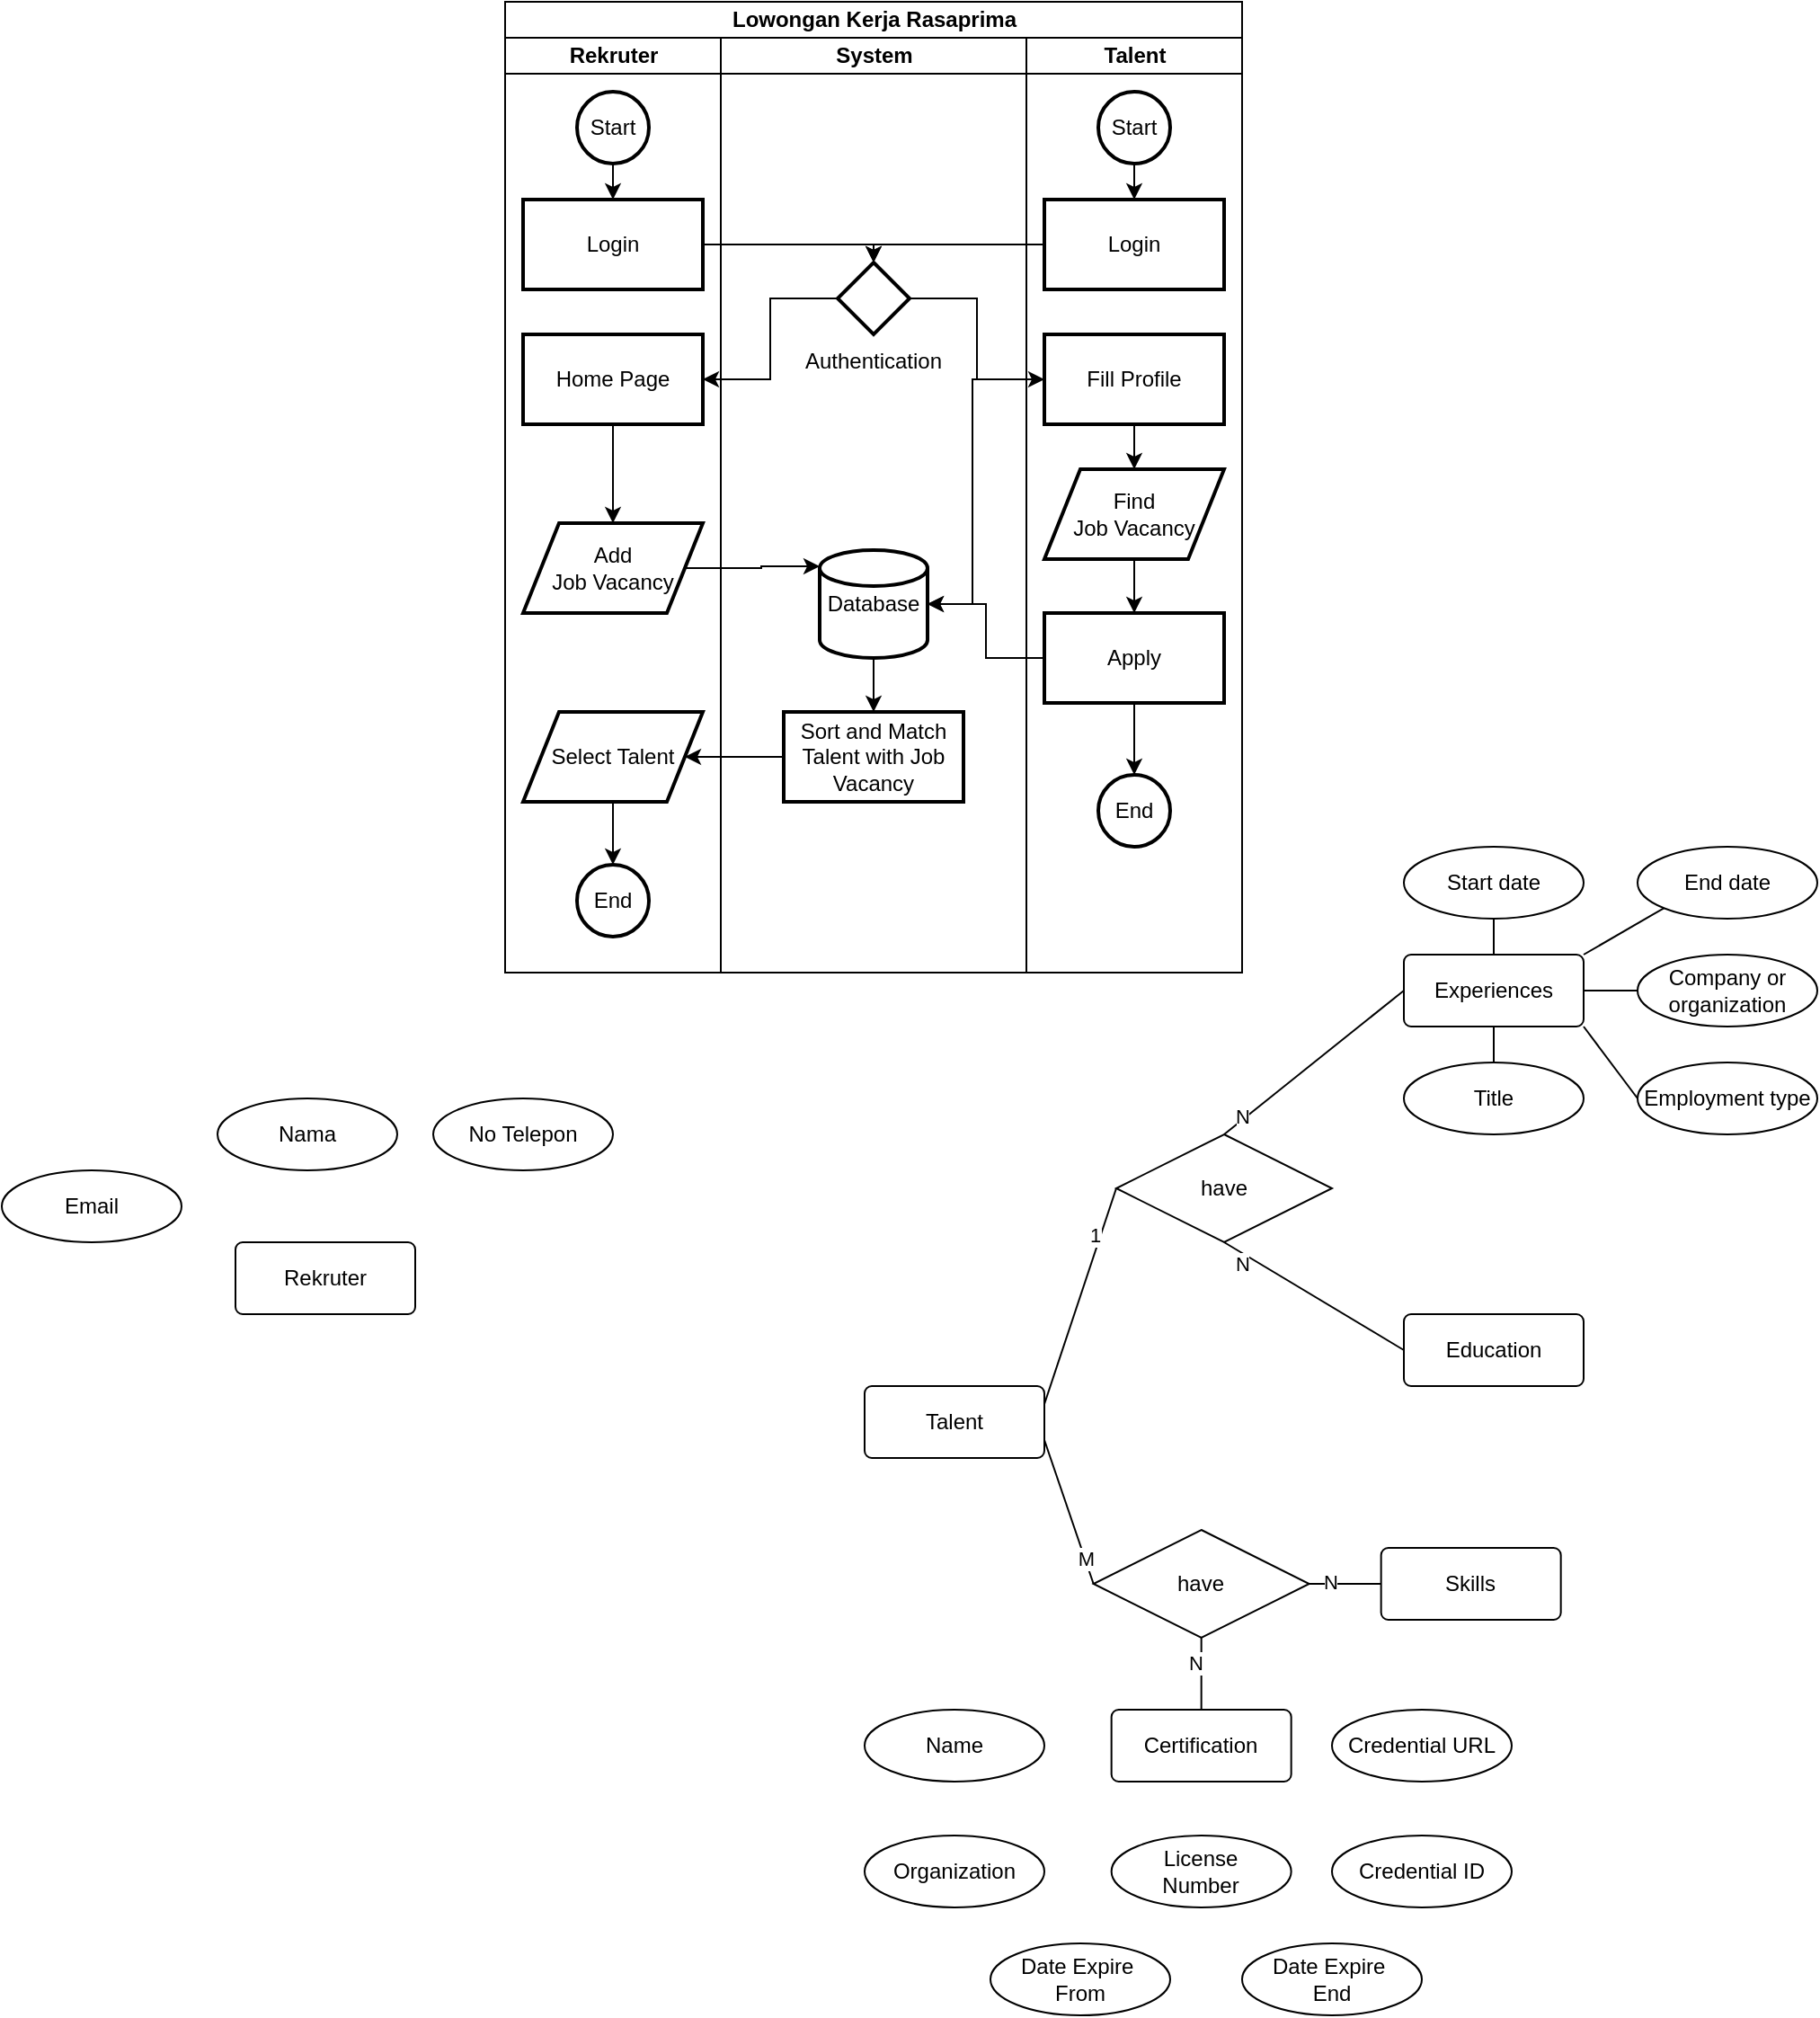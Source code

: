 <mxfile version="26.2.13">
  <diagram name="Page-1" id="O7iXT2IoPhU9W17zgHiO">
    <mxGraphModel dx="2037" dy="695" grid="1" gridSize="10" guides="1" tooltips="1" connect="1" arrows="1" fold="1" page="1" pageScale="1" pageWidth="850" pageHeight="1100" math="0" shadow="0">
      <root>
        <mxCell id="0" />
        <mxCell id="1" parent="0" />
        <mxCell id="uvv2mwFOaot9U9cJfKDP-1" value="Lowongan Kerja Rasaprima" style="swimlane;childLayout=stackLayout;resizeParent=1;resizeParentMax=0;startSize=20;html=1;" parent="1" vertex="1">
          <mxGeometry x="240" y="30" width="410" height="540" as="geometry" />
        </mxCell>
        <mxCell id="uvv2mwFOaot9U9cJfKDP-2" value="Rekruter" style="swimlane;startSize=20;html=1;" parent="uvv2mwFOaot9U9cJfKDP-1" vertex="1">
          <mxGeometry y="20" width="120" height="520" as="geometry" />
        </mxCell>
        <mxCell id="uvv2mwFOaot9U9cJfKDP-7" value="" style="edgeStyle=orthogonalEdgeStyle;rounded=0;orthogonalLoop=1;jettySize=auto;html=1;" parent="uvv2mwFOaot9U9cJfKDP-2" source="uvv2mwFOaot9U9cJfKDP-5" target="uvv2mwFOaot9U9cJfKDP-6" edge="1">
          <mxGeometry relative="1" as="geometry" />
        </mxCell>
        <mxCell id="uvv2mwFOaot9U9cJfKDP-5" value="Start" style="strokeWidth=2;html=1;shape=mxgraph.flowchart.start_2;whiteSpace=wrap;" parent="uvv2mwFOaot9U9cJfKDP-2" vertex="1">
          <mxGeometry x="40" y="30" width="40" height="40" as="geometry" />
        </mxCell>
        <mxCell id="uvv2mwFOaot9U9cJfKDP-6" value="Login" style="whiteSpace=wrap;html=1;strokeWidth=2;" parent="uvv2mwFOaot9U9cJfKDP-2" vertex="1">
          <mxGeometry x="10" y="90" width="100" height="50" as="geometry" />
        </mxCell>
        <mxCell id="uvv2mwFOaot9U9cJfKDP-26" value="" style="edgeStyle=orthogonalEdgeStyle;rounded=0;orthogonalLoop=1;jettySize=auto;html=1;" parent="uvv2mwFOaot9U9cJfKDP-2" source="uvv2mwFOaot9U9cJfKDP-19" target="uvv2mwFOaot9U9cJfKDP-25" edge="1">
          <mxGeometry relative="1" as="geometry" />
        </mxCell>
        <mxCell id="uvv2mwFOaot9U9cJfKDP-19" value="Home Page" style="whiteSpace=wrap;html=1;strokeWidth=2;aspect=fixed;" parent="uvv2mwFOaot9U9cJfKDP-2" vertex="1">
          <mxGeometry x="10" y="165" width="100" height="50" as="geometry" />
        </mxCell>
        <mxCell id="uvv2mwFOaot9U9cJfKDP-25" value="Add&lt;div&gt;Job Vacancy&lt;/div&gt;" style="shape=parallelogram;perimeter=parallelogramPerimeter;whiteSpace=wrap;html=1;fixedSize=1;strokeWidth=2;aspect=fixed;" parent="uvv2mwFOaot9U9cJfKDP-2" vertex="1">
          <mxGeometry x="10" y="270" width="100" height="50" as="geometry" />
        </mxCell>
        <mxCell id="uvv2mwFOaot9U9cJfKDP-46" value="" style="edgeStyle=orthogonalEdgeStyle;rounded=0;orthogonalLoop=1;jettySize=auto;html=1;" parent="uvv2mwFOaot9U9cJfKDP-2" source="uvv2mwFOaot9U9cJfKDP-41" target="uvv2mwFOaot9U9cJfKDP-45" edge="1">
          <mxGeometry relative="1" as="geometry" />
        </mxCell>
        <mxCell id="uvv2mwFOaot9U9cJfKDP-41" value="Select Talent" style="shape=parallelogram;perimeter=parallelogramPerimeter;whiteSpace=wrap;html=1;fixedSize=1;strokeWidth=2;aspect=fixed;" parent="uvv2mwFOaot9U9cJfKDP-2" vertex="1">
          <mxGeometry x="10" y="375" width="100" height="50" as="geometry" />
        </mxCell>
        <mxCell id="uvv2mwFOaot9U9cJfKDP-45" value="End" style="ellipse;whiteSpace=wrap;html=1;strokeWidth=2;aspect=fixed;" parent="uvv2mwFOaot9U9cJfKDP-2" vertex="1">
          <mxGeometry x="40" y="460" width="40" height="40" as="geometry" />
        </mxCell>
        <mxCell id="uvv2mwFOaot9U9cJfKDP-3" value="System" style="swimlane;startSize=20;html=1;" parent="uvv2mwFOaot9U9cJfKDP-1" vertex="1">
          <mxGeometry x="120" y="20" width="170" height="520" as="geometry" />
        </mxCell>
        <mxCell id="uvv2mwFOaot9U9cJfKDP-17" value="" style="rhombus;whiteSpace=wrap;html=1;strokeWidth=2;aspect=fixed;" parent="uvv2mwFOaot9U9cJfKDP-3" vertex="1">
          <mxGeometry x="65" y="125" width="40" height="40" as="geometry" />
        </mxCell>
        <mxCell id="uvv2mwFOaot9U9cJfKDP-37" value="" style="edgeStyle=orthogonalEdgeStyle;rounded=0;orthogonalLoop=1;jettySize=auto;html=1;" parent="uvv2mwFOaot9U9cJfKDP-3" source="uvv2mwFOaot9U9cJfKDP-24" target="uvv2mwFOaot9U9cJfKDP-36" edge="1">
          <mxGeometry relative="1" as="geometry" />
        </mxCell>
        <mxCell id="uvv2mwFOaot9U9cJfKDP-24" value="Database" style="strokeWidth=2;html=1;shape=mxgraph.flowchart.database;whiteSpace=wrap;" parent="uvv2mwFOaot9U9cJfKDP-3" vertex="1">
          <mxGeometry x="55" y="285" width="60" height="60" as="geometry" />
        </mxCell>
        <mxCell id="uvv2mwFOaot9U9cJfKDP-13" value="" style="edgeStyle=orthogonalEdgeStyle;rounded=0;orthogonalLoop=1;jettySize=auto;html=1;entryX=0.5;entryY=0;entryDx=0;entryDy=0;" parent="uvv2mwFOaot9U9cJfKDP-3" source="uvv2mwFOaot9U9cJfKDP-11" target="uvv2mwFOaot9U9cJfKDP-17" edge="1">
          <mxGeometry relative="1" as="geometry">
            <mxPoint x="135" y="115.0" as="targetPoint" />
            <Array as="points">
              <mxPoint x="85" y="115" />
            </Array>
          </mxGeometry>
        </mxCell>
        <mxCell id="uvv2mwFOaot9U9cJfKDP-36" value="Sort and Match Talent with Job Vacancy" style="whiteSpace=wrap;html=1;strokeWidth=2;aspect=fixed;" parent="uvv2mwFOaot9U9cJfKDP-3" vertex="1">
          <mxGeometry x="35" y="375" width="100" height="50" as="geometry" />
        </mxCell>
        <mxCell id="uvv2mwFOaot9U9cJfKDP-40" value="Authentication" style="text;html=1;align=center;verticalAlign=middle;whiteSpace=wrap;rounded=0;" parent="uvv2mwFOaot9U9cJfKDP-3" vertex="1">
          <mxGeometry x="55" y="165" width="60" height="30" as="geometry" />
        </mxCell>
        <mxCell id="uvv2mwFOaot9U9cJfKDP-4" value="Talent" style="swimlane;startSize=20;html=1;" parent="uvv2mwFOaot9U9cJfKDP-1" vertex="1">
          <mxGeometry x="290" y="20" width="120" height="520" as="geometry" />
        </mxCell>
        <mxCell id="uvv2mwFOaot9U9cJfKDP-12" value="" style="edgeStyle=orthogonalEdgeStyle;rounded=0;orthogonalLoop=1;jettySize=auto;html=1;" parent="uvv2mwFOaot9U9cJfKDP-4" source="uvv2mwFOaot9U9cJfKDP-10" target="uvv2mwFOaot9U9cJfKDP-11" edge="1">
          <mxGeometry relative="1" as="geometry" />
        </mxCell>
        <mxCell id="uvv2mwFOaot9U9cJfKDP-10" value="Start" style="strokeWidth=2;html=1;shape=mxgraph.flowchart.start_2;whiteSpace=wrap;" parent="uvv2mwFOaot9U9cJfKDP-4" vertex="1">
          <mxGeometry x="40" y="30" width="40" height="40" as="geometry" />
        </mxCell>
        <mxCell id="uvv2mwFOaot9U9cJfKDP-11" value="Login" style="whiteSpace=wrap;html=1;strokeWidth=2;" parent="uvv2mwFOaot9U9cJfKDP-4" vertex="1">
          <mxGeometry x="10" y="90" width="100" height="50" as="geometry" />
        </mxCell>
        <mxCell id="uvv2mwFOaot9U9cJfKDP-30" value="" style="edgeStyle=orthogonalEdgeStyle;rounded=0;orthogonalLoop=1;jettySize=auto;html=1;" parent="uvv2mwFOaot9U9cJfKDP-4" source="uvv2mwFOaot9U9cJfKDP-21" target="uvv2mwFOaot9U9cJfKDP-29" edge="1">
          <mxGeometry relative="1" as="geometry" />
        </mxCell>
        <mxCell id="uvv2mwFOaot9U9cJfKDP-21" value="Fill Profile" style="whiteSpace=wrap;html=1;strokeWidth=2;aspect=fixed;" parent="uvv2mwFOaot9U9cJfKDP-4" vertex="1">
          <mxGeometry x="10" y="165" width="100" height="50" as="geometry" />
        </mxCell>
        <mxCell id="uvv2mwFOaot9U9cJfKDP-34" value="" style="edgeStyle=orthogonalEdgeStyle;rounded=0;orthogonalLoop=1;jettySize=auto;html=1;" parent="uvv2mwFOaot9U9cJfKDP-4" source="uvv2mwFOaot9U9cJfKDP-29" target="uvv2mwFOaot9U9cJfKDP-33" edge="1">
          <mxGeometry relative="1" as="geometry" />
        </mxCell>
        <mxCell id="uvv2mwFOaot9U9cJfKDP-29" value="Find&lt;div&gt;Job Vacancy&lt;/div&gt;" style="shape=parallelogram;perimeter=parallelogramPerimeter;whiteSpace=wrap;html=1;fixedSize=1;strokeWidth=2;aspect=fixed;" parent="uvv2mwFOaot9U9cJfKDP-4" vertex="1">
          <mxGeometry x="10" y="240" width="100" height="50" as="geometry" />
        </mxCell>
        <mxCell id="uvv2mwFOaot9U9cJfKDP-44" value="" style="edgeStyle=orthogonalEdgeStyle;rounded=0;orthogonalLoop=1;jettySize=auto;html=1;" parent="uvv2mwFOaot9U9cJfKDP-4" source="uvv2mwFOaot9U9cJfKDP-33" target="uvv2mwFOaot9U9cJfKDP-43" edge="1">
          <mxGeometry relative="1" as="geometry" />
        </mxCell>
        <mxCell id="uvv2mwFOaot9U9cJfKDP-33" value="Apply" style="whiteSpace=wrap;html=1;strokeWidth=2;aspect=fixed;" parent="uvv2mwFOaot9U9cJfKDP-4" vertex="1">
          <mxGeometry x="10" y="320" width="100" height="50" as="geometry" />
        </mxCell>
        <mxCell id="uvv2mwFOaot9U9cJfKDP-43" value="End" style="ellipse;whiteSpace=wrap;html=1;strokeWidth=2;aspect=fixed;" parent="uvv2mwFOaot9U9cJfKDP-4" vertex="1">
          <mxGeometry x="40" y="410" width="40" height="40" as="geometry" />
        </mxCell>
        <mxCell id="uvv2mwFOaot9U9cJfKDP-9" value="" style="edgeStyle=orthogonalEdgeStyle;rounded=0;orthogonalLoop=1;jettySize=auto;html=1;entryX=0.5;entryY=0;entryDx=0;entryDy=0;" parent="uvv2mwFOaot9U9cJfKDP-1" source="uvv2mwFOaot9U9cJfKDP-6" target="uvv2mwFOaot9U9cJfKDP-17" edge="1">
          <mxGeometry relative="1" as="geometry">
            <mxPoint x="155" y="135.0" as="targetPoint" />
            <Array as="points">
              <mxPoint x="205" y="135" />
            </Array>
          </mxGeometry>
        </mxCell>
        <mxCell id="uvv2mwFOaot9U9cJfKDP-20" value="" style="edgeStyle=orthogonalEdgeStyle;rounded=0;orthogonalLoop=1;jettySize=auto;html=1;" parent="uvv2mwFOaot9U9cJfKDP-1" source="uvv2mwFOaot9U9cJfKDP-17" target="uvv2mwFOaot9U9cJfKDP-19" edge="1">
          <mxGeometry relative="1" as="geometry" />
        </mxCell>
        <mxCell id="uvv2mwFOaot9U9cJfKDP-22" style="edgeStyle=orthogonalEdgeStyle;rounded=0;orthogonalLoop=1;jettySize=auto;html=1;" parent="uvv2mwFOaot9U9cJfKDP-1" source="uvv2mwFOaot9U9cJfKDP-17" target="uvv2mwFOaot9U9cJfKDP-21" edge="1">
          <mxGeometry relative="1" as="geometry" />
        </mxCell>
        <mxCell id="uvv2mwFOaot9U9cJfKDP-27" style="edgeStyle=orthogonalEdgeStyle;rounded=0;orthogonalLoop=1;jettySize=auto;html=1;exitX=1;exitY=0.5;exitDx=0;exitDy=0;entryX=0;entryY=0.15;entryDx=0;entryDy=0;entryPerimeter=0;" parent="uvv2mwFOaot9U9cJfKDP-1" source="uvv2mwFOaot9U9cJfKDP-25" target="uvv2mwFOaot9U9cJfKDP-24" edge="1">
          <mxGeometry relative="1" as="geometry" />
        </mxCell>
        <mxCell id="uvv2mwFOaot9U9cJfKDP-28" style="edgeStyle=orthogonalEdgeStyle;rounded=0;orthogonalLoop=1;jettySize=auto;html=1;entryX=1;entryY=0.5;entryDx=0;entryDy=0;entryPerimeter=0;" parent="uvv2mwFOaot9U9cJfKDP-1" source="uvv2mwFOaot9U9cJfKDP-21" target="uvv2mwFOaot9U9cJfKDP-24" edge="1">
          <mxGeometry relative="1" as="geometry">
            <Array as="points">
              <mxPoint x="260" y="210" />
              <mxPoint x="260" y="335" />
            </Array>
          </mxGeometry>
        </mxCell>
        <mxCell id="uvv2mwFOaot9U9cJfKDP-35" style="edgeStyle=orthogonalEdgeStyle;rounded=0;orthogonalLoop=1;jettySize=auto;html=1;entryX=1;entryY=0.5;entryDx=0;entryDy=0;entryPerimeter=0;" parent="uvv2mwFOaot9U9cJfKDP-1" source="uvv2mwFOaot9U9cJfKDP-33" target="uvv2mwFOaot9U9cJfKDP-24" edge="1">
          <mxGeometry relative="1" as="geometry" />
        </mxCell>
        <mxCell id="uvv2mwFOaot9U9cJfKDP-42" value="" style="edgeStyle=orthogonalEdgeStyle;rounded=0;orthogonalLoop=1;jettySize=auto;html=1;" parent="uvv2mwFOaot9U9cJfKDP-1" source="uvv2mwFOaot9U9cJfKDP-36" target="uvv2mwFOaot9U9cJfKDP-41" edge="1">
          <mxGeometry relative="1" as="geometry" />
        </mxCell>
        <mxCell id="XnMNRkMWb_xgs376mnl2-1" value="Rekruter" style="rounded=1;arcSize=10;whiteSpace=wrap;html=1;align=center;" vertex="1" parent="1">
          <mxGeometry x="90" y="720" width="100" height="40" as="geometry" />
        </mxCell>
        <mxCell id="XnMNRkMWb_xgs376mnl2-2" value="Talent" style="rounded=1;arcSize=10;whiteSpace=wrap;html=1;align=center;" vertex="1" parent="1">
          <mxGeometry x="440" y="800" width="100" height="40" as="geometry" />
        </mxCell>
        <mxCell id="XnMNRkMWb_xgs376mnl2-4" value="Education" style="rounded=1;arcSize=10;whiteSpace=wrap;html=1;align=center;" vertex="1" parent="1">
          <mxGeometry x="740" y="760" width="100" height="40" as="geometry" />
        </mxCell>
        <mxCell id="XnMNRkMWb_xgs376mnl2-5" value="Nama" style="ellipse;whiteSpace=wrap;html=1;align=center;" vertex="1" parent="1">
          <mxGeometry x="80" y="640" width="100" height="40" as="geometry" />
        </mxCell>
        <mxCell id="XnMNRkMWb_xgs376mnl2-6" value="No Telepon" style="ellipse;whiteSpace=wrap;html=1;align=center;" vertex="1" parent="1">
          <mxGeometry x="200" y="640" width="100" height="40" as="geometry" />
        </mxCell>
        <mxCell id="XnMNRkMWb_xgs376mnl2-7" value="Email" style="ellipse;whiteSpace=wrap;html=1;align=center;" vertex="1" parent="1">
          <mxGeometry x="-40" y="680" width="100" height="40" as="geometry" />
        </mxCell>
        <mxCell id="XnMNRkMWb_xgs376mnl2-8" value="Skills" style="rounded=1;arcSize=10;whiteSpace=wrap;html=1;align=center;" vertex="1" parent="1">
          <mxGeometry x="727.33" y="890" width="100" height="40" as="geometry" />
        </mxCell>
        <mxCell id="XnMNRkMWb_xgs376mnl2-9" value="Certification" style="rounded=1;arcSize=10;whiteSpace=wrap;html=1;align=center;" vertex="1" parent="1">
          <mxGeometry x="577.33" y="980" width="100" height="40" as="geometry" />
        </mxCell>
        <mxCell id="XnMNRkMWb_xgs376mnl2-10" value="Experiences" style="rounded=1;arcSize=10;whiteSpace=wrap;html=1;align=center;" vertex="1" parent="1">
          <mxGeometry x="740" y="560" width="100" height="40" as="geometry" />
        </mxCell>
        <mxCell id="XnMNRkMWb_xgs376mnl2-11" value="have" style="shape=rhombus;perimeter=rhombusPerimeter;whiteSpace=wrap;html=1;align=center;" vertex="1" parent="1">
          <mxGeometry x="567.33" y="880" width="120" height="60" as="geometry" />
        </mxCell>
        <mxCell id="XnMNRkMWb_xgs376mnl2-17" value="" style="endArrow=none;html=1;rounded=0;exitX=1;exitY=0.5;exitDx=0;exitDy=0;entryX=0;entryY=0.5;entryDx=0;entryDy=0;" edge="1" parent="1" source="XnMNRkMWb_xgs376mnl2-11" target="XnMNRkMWb_xgs376mnl2-8">
          <mxGeometry relative="1" as="geometry">
            <mxPoint x="697.33" y="910" as="sourcePoint" />
            <mxPoint x="587.33" y="920" as="targetPoint" />
          </mxGeometry>
        </mxCell>
        <mxCell id="XnMNRkMWb_xgs376mnl2-19" value="N" style="edgeLabel;html=1;align=center;verticalAlign=middle;resizable=0;points=[];" vertex="1" connectable="0" parent="XnMNRkMWb_xgs376mnl2-17">
          <mxGeometry x="-0.444" y="1" relative="1" as="geometry">
            <mxPoint as="offset" />
          </mxGeometry>
        </mxCell>
        <mxCell id="XnMNRkMWb_xgs376mnl2-20" value="" style="endArrow=none;html=1;rounded=0;exitX=1;exitY=0.75;exitDx=0;exitDy=0;entryX=0;entryY=0.5;entryDx=0;entryDy=0;" edge="1" parent="1" source="XnMNRkMWb_xgs376mnl2-2" target="XnMNRkMWb_xgs376mnl2-11">
          <mxGeometry relative="1" as="geometry">
            <mxPoint x="500" y="900" as="sourcePoint" />
            <mxPoint x="660" y="900" as="targetPoint" />
          </mxGeometry>
        </mxCell>
        <mxCell id="XnMNRkMWb_xgs376mnl2-24" value="M" style="edgeLabel;html=1;align=center;verticalAlign=middle;resizable=0;points=[];" vertex="1" connectable="0" parent="XnMNRkMWb_xgs376mnl2-20">
          <mxGeometry x="0.627" relative="1" as="geometry">
            <mxPoint as="offset" />
          </mxGeometry>
        </mxCell>
        <mxCell id="XnMNRkMWb_xgs376mnl2-21" value="" style="endArrow=none;html=1;rounded=0;exitX=0.5;exitY=1;exitDx=0;exitDy=0;entryX=0.5;entryY=0;entryDx=0;entryDy=0;" edge="1" parent="1" source="XnMNRkMWb_xgs376mnl2-11" target="XnMNRkMWb_xgs376mnl2-9">
          <mxGeometry relative="1" as="geometry">
            <mxPoint x="497.33" y="1059.55" as="sourcePoint" />
            <mxPoint x="657.33" y="1059.55" as="targetPoint" />
          </mxGeometry>
        </mxCell>
        <mxCell id="XnMNRkMWb_xgs376mnl2-25" value="N" style="edgeLabel;html=1;align=center;verticalAlign=middle;resizable=0;points=[];" vertex="1" connectable="0" parent="XnMNRkMWb_xgs376mnl2-21">
          <mxGeometry x="-0.304" relative="1" as="geometry">
            <mxPoint x="-4" as="offset" />
          </mxGeometry>
        </mxCell>
        <mxCell id="XnMNRkMWb_xgs376mnl2-22" value="" style="endArrow=none;html=1;rounded=0;exitX=0.5;exitY=1;exitDx=0;exitDy=0;entryX=0;entryY=0.5;entryDx=0;entryDy=0;" edge="1" parent="1" source="XnMNRkMWb_xgs376mnl2-26" target="XnMNRkMWb_xgs376mnl2-4">
          <mxGeometry relative="1" as="geometry">
            <mxPoint x="660" y="640" as="sourcePoint" />
            <mxPoint x="820" y="640" as="targetPoint" />
          </mxGeometry>
        </mxCell>
        <mxCell id="XnMNRkMWb_xgs376mnl2-30" value="N" style="edgeLabel;html=1;align=center;verticalAlign=middle;resizable=0;points=[];" vertex="1" connectable="0" parent="XnMNRkMWb_xgs376mnl2-22">
          <mxGeometry x="-0.539" y="2" relative="1" as="geometry">
            <mxPoint x="-14" as="offset" />
          </mxGeometry>
        </mxCell>
        <mxCell id="XnMNRkMWb_xgs376mnl2-26" value="have" style="shape=rhombus;perimeter=rhombusPerimeter;whiteSpace=wrap;html=1;align=center;" vertex="1" parent="1">
          <mxGeometry x="580" y="660" width="120" height="60" as="geometry" />
        </mxCell>
        <mxCell id="XnMNRkMWb_xgs376mnl2-27" value="" style="endArrow=none;html=1;rounded=0;exitX=1;exitY=0.25;exitDx=0;exitDy=0;entryX=0;entryY=0.5;entryDx=0;entryDy=0;" edge="1" parent="1" source="XnMNRkMWb_xgs376mnl2-2" target="XnMNRkMWb_xgs376mnl2-26">
          <mxGeometry relative="1" as="geometry">
            <mxPoint x="380" y="789.09" as="sourcePoint" />
            <mxPoint x="540" y="789.09" as="targetPoint" />
          </mxGeometry>
        </mxCell>
        <mxCell id="XnMNRkMWb_xgs376mnl2-29" value="1" style="edgeLabel;html=1;align=center;verticalAlign=middle;resizable=0;points=[];" vertex="1" connectable="0" parent="XnMNRkMWb_xgs376mnl2-27">
          <mxGeometry x="0.532" y="3" relative="1" as="geometry">
            <mxPoint y="-1" as="offset" />
          </mxGeometry>
        </mxCell>
        <mxCell id="XnMNRkMWb_xgs376mnl2-32" value="" style="endArrow=none;html=1;rounded=0;entryX=0;entryY=0.5;entryDx=0;entryDy=0;exitX=0.5;exitY=0;exitDx=0;exitDy=0;" edge="1" parent="1" source="XnMNRkMWb_xgs376mnl2-26" target="XnMNRkMWb_xgs376mnl2-10">
          <mxGeometry relative="1" as="geometry">
            <mxPoint x="635" y="665" as="sourcePoint" />
            <mxPoint x="700" y="575" as="targetPoint" />
          </mxGeometry>
        </mxCell>
        <mxCell id="XnMNRkMWb_xgs376mnl2-33" value="N" style="edgeLabel;html=1;align=center;verticalAlign=middle;resizable=0;points=[];" vertex="1" connectable="0" parent="XnMNRkMWb_xgs376mnl2-32">
          <mxGeometry x="0.735" relative="1" as="geometry">
            <mxPoint x="-77" y="59" as="offset" />
          </mxGeometry>
        </mxCell>
        <mxCell id="XnMNRkMWb_xgs376mnl2-34" value="Title" style="ellipse;whiteSpace=wrap;html=1;align=center;" vertex="1" parent="1">
          <mxGeometry x="740" y="620" width="100" height="40" as="geometry" />
        </mxCell>
        <mxCell id="XnMNRkMWb_xgs376mnl2-35" value="Employment type" style="ellipse;whiteSpace=wrap;html=1;align=center;" vertex="1" parent="1">
          <mxGeometry x="870" y="620" width="100" height="40" as="geometry" />
        </mxCell>
        <mxCell id="XnMNRkMWb_xgs376mnl2-36" value="Company or organization" style="ellipse;whiteSpace=wrap;html=1;align=center;" vertex="1" parent="1">
          <mxGeometry x="870" y="560" width="100" height="40" as="geometry" />
        </mxCell>
        <mxCell id="XnMNRkMWb_xgs376mnl2-37" value="Start date" style="ellipse;whiteSpace=wrap;html=1;align=center;" vertex="1" parent="1">
          <mxGeometry x="740" y="500" width="100" height="40" as="geometry" />
        </mxCell>
        <mxCell id="XnMNRkMWb_xgs376mnl2-38" value="End date" style="ellipse;whiteSpace=wrap;html=1;align=center;" vertex="1" parent="1">
          <mxGeometry x="870" y="500" width="100" height="40" as="geometry" />
        </mxCell>
        <mxCell id="XnMNRkMWb_xgs376mnl2-42" value="" style="endArrow=none;html=1;rounded=0;exitX=0.5;exitY=1;exitDx=0;exitDy=0;entryX=0.5;entryY=0;entryDx=0;entryDy=0;" edge="1" parent="1" source="XnMNRkMWb_xgs376mnl2-10" target="XnMNRkMWb_xgs376mnl2-34">
          <mxGeometry relative="1" as="geometry">
            <mxPoint x="740" y="660" as="sourcePoint" />
            <mxPoint x="900" y="660" as="targetPoint" />
          </mxGeometry>
        </mxCell>
        <mxCell id="XnMNRkMWb_xgs376mnl2-43" value="" style="endArrow=none;html=1;rounded=0;exitX=1;exitY=1;exitDx=0;exitDy=0;entryX=0;entryY=0.5;entryDx=0;entryDy=0;" edge="1" parent="1" source="XnMNRkMWb_xgs376mnl2-10" target="XnMNRkMWb_xgs376mnl2-35">
          <mxGeometry relative="1" as="geometry">
            <mxPoint x="800" y="610" as="sourcePoint" />
            <mxPoint x="800" y="670" as="targetPoint" />
          </mxGeometry>
        </mxCell>
        <mxCell id="XnMNRkMWb_xgs376mnl2-44" value="" style="endArrow=none;html=1;rounded=0;exitX=1;exitY=0.5;exitDx=0;exitDy=0;entryX=0;entryY=0.5;entryDx=0;entryDy=0;" edge="1" parent="1" source="XnMNRkMWb_xgs376mnl2-10" target="XnMNRkMWb_xgs376mnl2-36">
          <mxGeometry relative="1" as="geometry">
            <mxPoint x="850" y="610" as="sourcePoint" />
            <mxPoint x="880" y="650" as="targetPoint" />
          </mxGeometry>
        </mxCell>
        <mxCell id="XnMNRkMWb_xgs376mnl2-45" value="" style="endArrow=none;html=1;rounded=0;exitX=0.5;exitY=0;exitDx=0;exitDy=0;entryX=0.5;entryY=1;entryDx=0;entryDy=0;" edge="1" parent="1" source="XnMNRkMWb_xgs376mnl2-10" target="XnMNRkMWb_xgs376mnl2-37">
          <mxGeometry relative="1" as="geometry">
            <mxPoint x="850" y="610" as="sourcePoint" />
            <mxPoint x="880" y="650" as="targetPoint" />
          </mxGeometry>
        </mxCell>
        <mxCell id="XnMNRkMWb_xgs376mnl2-46" value="" style="endArrow=none;html=1;rounded=0;exitX=1;exitY=0;exitDx=0;exitDy=0;entryX=0;entryY=1;entryDx=0;entryDy=0;" edge="1" parent="1" source="XnMNRkMWb_xgs376mnl2-10" target="XnMNRkMWb_xgs376mnl2-38">
          <mxGeometry relative="1" as="geometry">
            <mxPoint x="800" y="570" as="sourcePoint" />
            <mxPoint x="800" y="550" as="targetPoint" />
          </mxGeometry>
        </mxCell>
        <mxCell id="XnMNRkMWb_xgs376mnl2-47" value="Name" style="ellipse;whiteSpace=wrap;html=1;align=center;" vertex="1" parent="1">
          <mxGeometry x="440" y="980" width="100" height="40" as="geometry" />
        </mxCell>
        <mxCell id="XnMNRkMWb_xgs376mnl2-48" value="Organization" style="ellipse;whiteSpace=wrap;html=1;align=center;" vertex="1" parent="1">
          <mxGeometry x="440" y="1050" width="100" height="40" as="geometry" />
        </mxCell>
        <mxCell id="XnMNRkMWb_xgs376mnl2-49" value="License&lt;div&gt;Number&lt;/div&gt;" style="ellipse;whiteSpace=wrap;html=1;align=center;" vertex="1" parent="1">
          <mxGeometry x="577.33" y="1050" width="100" height="40" as="geometry" />
        </mxCell>
        <mxCell id="XnMNRkMWb_xgs376mnl2-50" value="Credential ID" style="ellipse;whiteSpace=wrap;html=1;align=center;" vertex="1" parent="1">
          <mxGeometry x="700" y="1050" width="100" height="40" as="geometry" />
        </mxCell>
        <mxCell id="XnMNRkMWb_xgs376mnl2-51" value="Credential URL" style="ellipse;whiteSpace=wrap;html=1;align=center;" vertex="1" parent="1">
          <mxGeometry x="700" y="980" width="100" height="40" as="geometry" />
        </mxCell>
        <mxCell id="XnMNRkMWb_xgs376mnl2-52" value="Date Expire&amp;nbsp;&lt;div&gt;From&lt;/div&gt;" style="ellipse;whiteSpace=wrap;html=1;align=center;" vertex="1" parent="1">
          <mxGeometry x="510.0" y="1110" width="100" height="40" as="geometry" />
        </mxCell>
        <mxCell id="XnMNRkMWb_xgs376mnl2-53" value="Date Expire&amp;nbsp;&lt;div&gt;End&lt;/div&gt;" style="ellipse;whiteSpace=wrap;html=1;align=center;" vertex="1" parent="1">
          <mxGeometry x="650" y="1110" width="100" height="40" as="geometry" />
        </mxCell>
      </root>
    </mxGraphModel>
  </diagram>
</mxfile>
